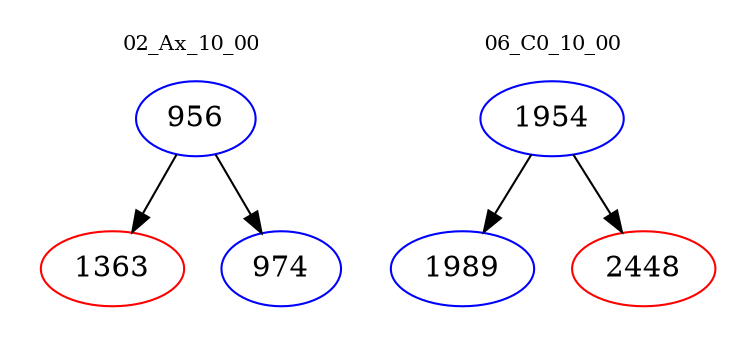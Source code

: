 digraph{
subgraph cluster_0 {
color = white
label = "02_Ax_10_00";
fontsize=10;
T0_956 [label="956", color="blue"]
T0_956 -> T0_1363 [color="black"]
T0_1363 [label="1363", color="red"]
T0_956 -> T0_974 [color="black"]
T0_974 [label="974", color="blue"]
}
subgraph cluster_1 {
color = white
label = "06_C0_10_00";
fontsize=10;
T1_1954 [label="1954", color="blue"]
T1_1954 -> T1_1989 [color="black"]
T1_1989 [label="1989", color="blue"]
T1_1954 -> T1_2448 [color="black"]
T1_2448 [label="2448", color="red"]
}
}
